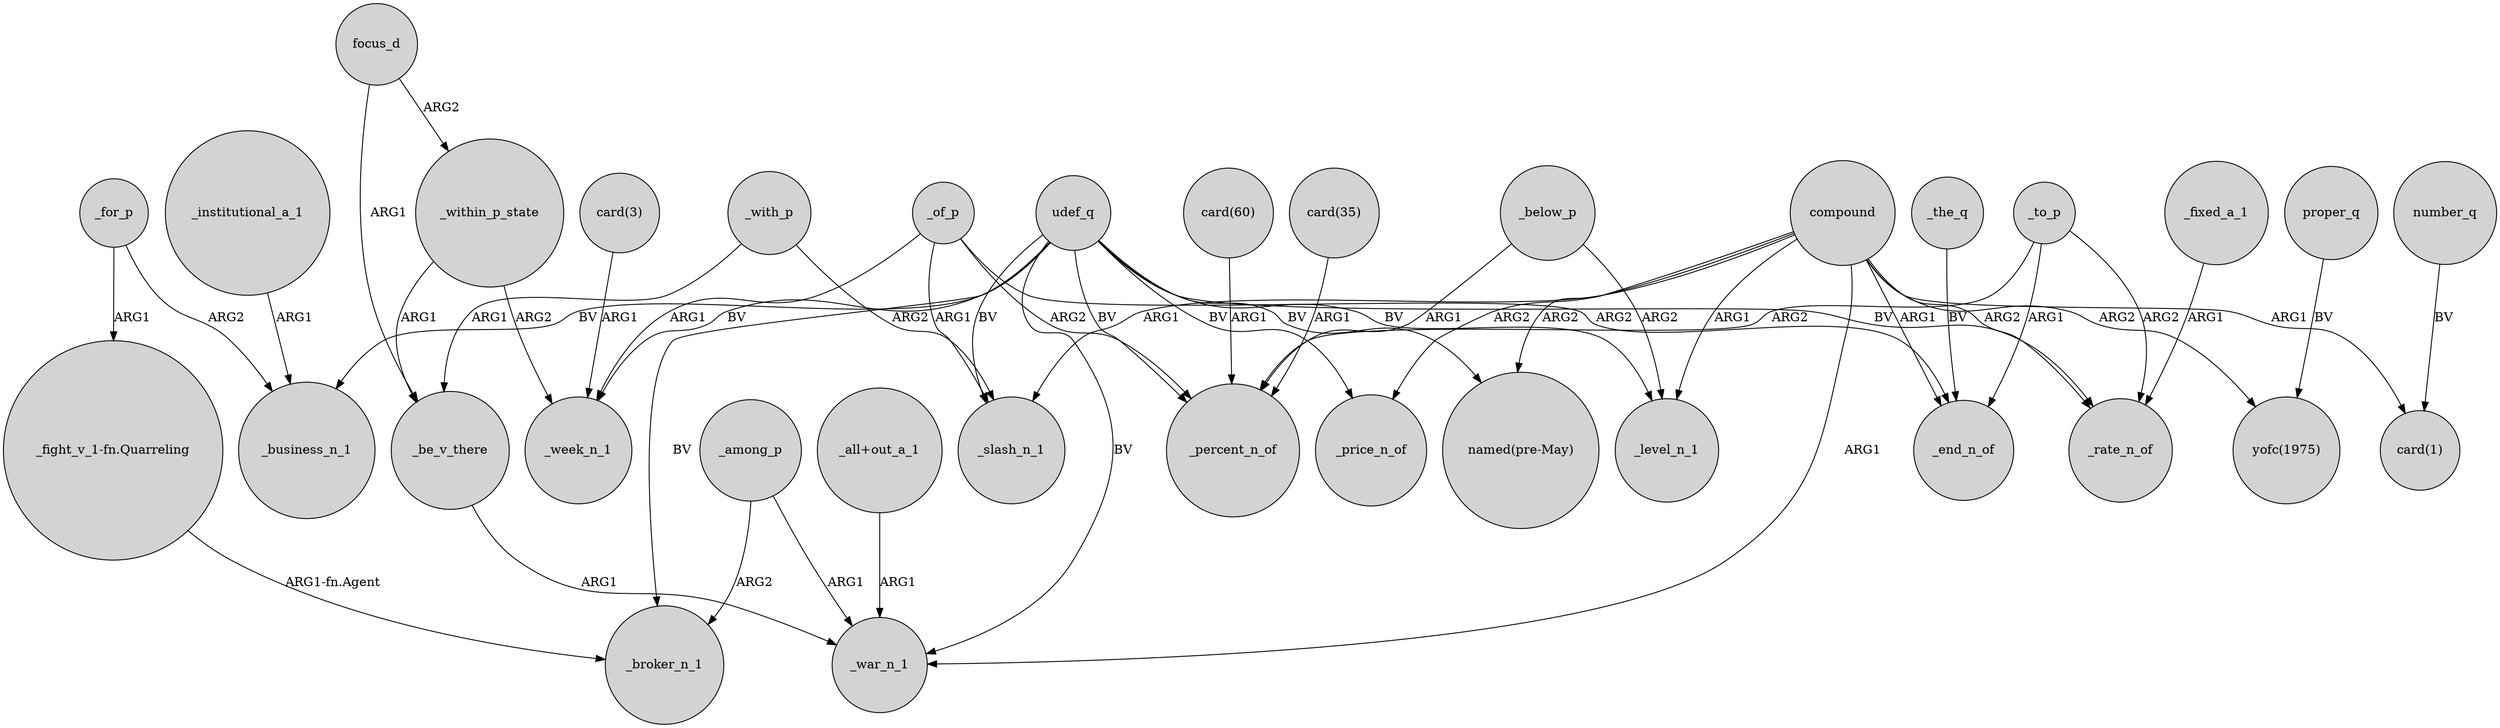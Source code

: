 digraph {
	node [shape=circle style=filled]
	compound -> _price_n_of [label=ARG2]
	udef_q -> _price_n_of [label=BV]
	_with_p -> _slash_n_1 [label=ARG2]
	"card(60)" -> _percent_n_of [label=ARG1]
	_the_q -> _end_n_of [label=BV]
	proper_q -> "yofc(1975)" [label=BV]
	_with_p -> _be_v_there [label=ARG1]
	"_fight_v_1-fn.Quarreling" -> _broker_n_1 [label="ARG1-fn.Agent"]
	_fixed_a_1 -> _rate_n_of [label=ARG1]
	compound -> "named(pre-May)" [label=ARG2]
	_of_p -> _end_n_of [label=ARG2]
	udef_q -> _rate_n_of [label=BV]
	_be_v_there -> _war_n_1 [label=ARG1]
	compound -> _war_n_1 [label=ARG1]
	_among_p -> _war_n_1 [label=ARG1]
	_for_p -> _business_n_1 [label=ARG2]
	udef_q -> "named(pre-May)" [label=BV]
	udef_q -> _level_n_1 [label=BV]
	_of_p -> _percent_n_of [label=ARG2]
	focus_d -> _within_p_state [label=ARG2]
	"_all+out_a_1" -> _war_n_1 [label=ARG1]
	compound -> _rate_n_of [label=ARG2]
	udef_q -> _week_n_1 [label=BV]
	compound -> "yofc(1975)" [label=ARG2]
	_of_p -> _slash_n_1 [label=ARG1]
	_to_p -> _end_n_of [label=ARG1]
	_among_p -> _broker_n_1 [label=ARG2]
	"card(3)" -> _week_n_1 [label=ARG1]
	udef_q -> _slash_n_1 [label=BV]
	udef_q -> _war_n_1 [label=BV]
	_within_p_state -> _week_n_1 [label=ARG2]
	"card(35)" -> _percent_n_of [label=ARG1]
	_to_p -> _percent_n_of [label=ARG2]
	focus_d -> _be_v_there [label=ARG1]
	_below_p -> _percent_n_of [label=ARG1]
	compound -> _slash_n_1 [label=ARG1]
	compound -> "card(1)" [label=ARG1]
	udef_q -> _business_n_1 [label=BV]
	number_q -> "card(1)" [label=BV]
	_of_p -> _week_n_1 [label=ARG1]
	udef_q -> _percent_n_of [label=BV]
	_below_p -> _level_n_1 [label=ARG2]
	_for_p -> "_fight_v_1-fn.Quarreling" [label=ARG1]
	compound -> _level_n_1 [label=ARG1]
	compound -> _end_n_of [label=ARG1]
	udef_q -> _broker_n_1 [label=BV]
	_institutional_a_1 -> _business_n_1 [label=ARG1]
	_to_p -> _rate_n_of [label=ARG2]
	_within_p_state -> _be_v_there [label=ARG1]
}

